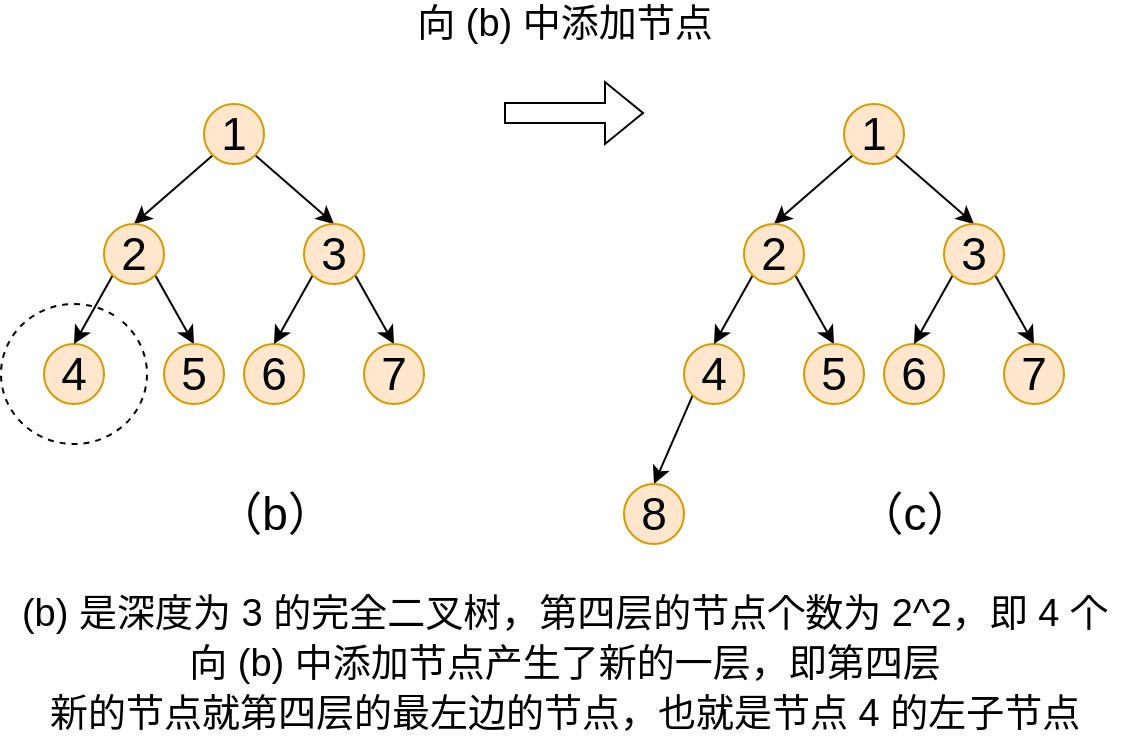 <mxfile version="17.4.2" type="device"><diagram id="kbJQvdcAMtIsA0Zv7RWg" name="Page-1"><mxGraphModel dx="731" dy="428" grid="1" gridSize="10" guides="1" tooltips="1" connect="1" arrows="1" fold="1" page="1" pageScale="1" pageWidth="827" pageHeight="1169" math="0" shadow="0"><root><mxCell id="0"/><mxCell id="1" parent="0"/><mxCell id="ruTWpbuWxqOeYm-0mU4z-1" style="rounded=0;orthogonalLoop=1;jettySize=auto;html=1;exitX=0;exitY=1;exitDx=0;exitDy=0;entryX=0.5;entryY=0;entryDx=0;entryDy=0;" edge="1" parent="1" source="ruTWpbuWxqOeYm-0mU4z-3" target="ruTWpbuWxqOeYm-0mU4z-8"><mxGeometry relative="1" as="geometry"><mxPoint x="130" y="290" as="targetPoint"/></mxGeometry></mxCell><mxCell id="ruTWpbuWxqOeYm-0mU4z-2" style="edgeStyle=none;rounded=0;orthogonalLoop=1;jettySize=auto;html=1;exitX=1;exitY=1;exitDx=0;exitDy=0;entryX=0.5;entryY=0;entryDx=0;entryDy=0;" edge="1" parent="1" source="ruTWpbuWxqOeYm-0mU4z-3" target="ruTWpbuWxqOeYm-0mU4z-11"><mxGeometry relative="1" as="geometry"/></mxCell><mxCell id="ruTWpbuWxqOeYm-0mU4z-3" value="1" style="ellipse;whiteSpace=wrap;html=1;aspect=fixed;fontSize=23;fontStyle=0;fillColor=#ffe6cc;strokeColor=#d79b00;" vertex="1" parent="1"><mxGeometry x="140" y="220" width="30" height="30" as="geometry"/></mxCell><mxCell id="ruTWpbuWxqOeYm-0mU4z-4" value="4" style="ellipse;whiteSpace=wrap;html=1;aspect=fixed;fontSize=23;fontStyle=0;fillColor=#ffe6cc;strokeColor=#d79b00;" vertex="1" parent="1"><mxGeometry x="60" y="340" width="30" height="30" as="geometry"/></mxCell><mxCell id="ruTWpbuWxqOeYm-0mU4z-5" value="6" style="ellipse;whiteSpace=wrap;html=1;aspect=fixed;fontSize=23;fontStyle=0;fillColor=#ffe6cc;strokeColor=#d79b00;" vertex="1" parent="1"><mxGeometry x="160" y="340" width="30" height="30" as="geometry"/></mxCell><mxCell id="ruTWpbuWxqOeYm-0mU4z-6" style="edgeStyle=none;rounded=0;orthogonalLoop=1;jettySize=auto;html=1;exitX=0;exitY=1;exitDx=0;exitDy=0;entryX=0.5;entryY=0;entryDx=0;entryDy=0;" edge="1" parent="1" source="ruTWpbuWxqOeYm-0mU4z-8" target="ruTWpbuWxqOeYm-0mU4z-4"><mxGeometry relative="1" as="geometry"/></mxCell><mxCell id="ruTWpbuWxqOeYm-0mU4z-7" style="edgeStyle=none;rounded=0;orthogonalLoop=1;jettySize=auto;html=1;exitX=1;exitY=1;exitDx=0;exitDy=0;entryX=0.5;entryY=0;entryDx=0;entryDy=0;" edge="1" parent="1" source="ruTWpbuWxqOeYm-0mU4z-8" target="ruTWpbuWxqOeYm-0mU4z-12"><mxGeometry relative="1" as="geometry"/></mxCell><mxCell id="ruTWpbuWxqOeYm-0mU4z-8" value="2" style="ellipse;whiteSpace=wrap;html=1;aspect=fixed;fontSize=23;fontStyle=0;fillColor=#ffe6cc;strokeColor=#d79b00;" vertex="1" parent="1"><mxGeometry x="90" y="280" width="30" height="30" as="geometry"/></mxCell><mxCell id="ruTWpbuWxqOeYm-0mU4z-9" style="edgeStyle=none;rounded=0;orthogonalLoop=1;jettySize=auto;html=1;exitX=0;exitY=1;exitDx=0;exitDy=0;entryX=0.5;entryY=0;entryDx=0;entryDy=0;" edge="1" parent="1" source="ruTWpbuWxqOeYm-0mU4z-11" target="ruTWpbuWxqOeYm-0mU4z-5"><mxGeometry relative="1" as="geometry"/></mxCell><mxCell id="ruTWpbuWxqOeYm-0mU4z-10" style="edgeStyle=none;rounded=0;orthogonalLoop=1;jettySize=auto;html=1;exitX=1;exitY=1;exitDx=0;exitDy=0;entryX=0.5;entryY=0;entryDx=0;entryDy=0;fontSize=23;" edge="1" parent="1" source="ruTWpbuWxqOeYm-0mU4z-11" target="ruTWpbuWxqOeYm-0mU4z-13"><mxGeometry relative="1" as="geometry"/></mxCell><mxCell id="ruTWpbuWxqOeYm-0mU4z-11" value="3" style="ellipse;whiteSpace=wrap;html=1;aspect=fixed;fontSize=23;fontStyle=0;fillColor=#ffe6cc;strokeColor=#d79b00;" vertex="1" parent="1"><mxGeometry x="190" y="280" width="30" height="30" as="geometry"/></mxCell><mxCell id="ruTWpbuWxqOeYm-0mU4z-12" value="5" style="ellipse;whiteSpace=wrap;html=1;aspect=fixed;fontSize=23;fontStyle=0;fillColor=#ffe6cc;strokeColor=#d79b00;" vertex="1" parent="1"><mxGeometry x="120" y="340" width="30" height="30" as="geometry"/></mxCell><mxCell id="ruTWpbuWxqOeYm-0mU4z-13" value="7" style="ellipse;whiteSpace=wrap;html=1;aspect=fixed;fontSize=23;fontStyle=0;fillColor=#ffe6cc;strokeColor=#d79b00;" vertex="1" parent="1"><mxGeometry x="220" y="340" width="30" height="30" as="geometry"/></mxCell><mxCell id="ruTWpbuWxqOeYm-0mU4z-14" value="（b）" style="text;html=1;resizable=0;autosize=1;align=center;verticalAlign=middle;points=[];fillColor=none;strokeColor=none;rounded=0;fontSize=23;" vertex="1" parent="1"><mxGeometry x="140" y="410" width="70" height="30" as="geometry"/></mxCell><mxCell id="ruTWpbuWxqOeYm-0mU4z-15" style="rounded=0;orthogonalLoop=1;jettySize=auto;html=1;exitX=0;exitY=1;exitDx=0;exitDy=0;entryX=0.5;entryY=0;entryDx=0;entryDy=0;" edge="1" parent="1" source="ruTWpbuWxqOeYm-0mU4z-17" target="ruTWpbuWxqOeYm-0mU4z-23"><mxGeometry relative="1" as="geometry"><mxPoint x="450" y="290" as="targetPoint"/></mxGeometry></mxCell><mxCell id="ruTWpbuWxqOeYm-0mU4z-16" style="edgeStyle=none;rounded=0;orthogonalLoop=1;jettySize=auto;html=1;exitX=1;exitY=1;exitDx=0;exitDy=0;entryX=0.5;entryY=0;entryDx=0;entryDy=0;" edge="1" parent="1" source="ruTWpbuWxqOeYm-0mU4z-17" target="ruTWpbuWxqOeYm-0mU4z-26"><mxGeometry relative="1" as="geometry"/></mxCell><mxCell id="ruTWpbuWxqOeYm-0mU4z-17" value="1" style="ellipse;whiteSpace=wrap;html=1;aspect=fixed;fontSize=23;fontStyle=0;fillColor=#ffe6cc;strokeColor=#d79b00;" vertex="1" parent="1"><mxGeometry x="460" y="220" width="30" height="30" as="geometry"/></mxCell><mxCell id="ruTWpbuWxqOeYm-0mU4z-18" style="edgeStyle=none;rounded=0;orthogonalLoop=1;jettySize=auto;html=1;exitX=0;exitY=1;exitDx=0;exitDy=0;entryX=0.5;entryY=0;entryDx=0;entryDy=0;fontSize=23;" edge="1" parent="1" source="ruTWpbuWxqOeYm-0mU4z-19" target="ruTWpbuWxqOeYm-0mU4z-29"><mxGeometry relative="1" as="geometry"/></mxCell><mxCell id="ruTWpbuWxqOeYm-0mU4z-19" value="4" style="ellipse;whiteSpace=wrap;html=1;aspect=fixed;fontSize=23;fontStyle=0;fillColor=#ffe6cc;strokeColor=#d79b00;" vertex="1" parent="1"><mxGeometry x="380" y="340" width="30" height="30" as="geometry"/></mxCell><mxCell id="ruTWpbuWxqOeYm-0mU4z-20" value="6" style="ellipse;whiteSpace=wrap;html=1;aspect=fixed;fontSize=23;fontStyle=0;fillColor=#ffe6cc;strokeColor=#d79b00;" vertex="1" parent="1"><mxGeometry x="480" y="340" width="30" height="30" as="geometry"/></mxCell><mxCell id="ruTWpbuWxqOeYm-0mU4z-21" style="edgeStyle=none;rounded=0;orthogonalLoop=1;jettySize=auto;html=1;exitX=0;exitY=1;exitDx=0;exitDy=0;entryX=0.5;entryY=0;entryDx=0;entryDy=0;" edge="1" parent="1" source="ruTWpbuWxqOeYm-0mU4z-23" target="ruTWpbuWxqOeYm-0mU4z-19"><mxGeometry relative="1" as="geometry"/></mxCell><mxCell id="ruTWpbuWxqOeYm-0mU4z-22" style="edgeStyle=none;rounded=0;orthogonalLoop=1;jettySize=auto;html=1;exitX=1;exitY=1;exitDx=0;exitDy=0;entryX=0.5;entryY=0;entryDx=0;entryDy=0;" edge="1" parent="1" source="ruTWpbuWxqOeYm-0mU4z-23" target="ruTWpbuWxqOeYm-0mU4z-27"><mxGeometry relative="1" as="geometry"/></mxCell><mxCell id="ruTWpbuWxqOeYm-0mU4z-23" value="2" style="ellipse;whiteSpace=wrap;html=1;aspect=fixed;fontSize=23;fontStyle=0;fillColor=#ffe6cc;strokeColor=#d79b00;" vertex="1" parent="1"><mxGeometry x="410" y="280" width="30" height="30" as="geometry"/></mxCell><mxCell id="ruTWpbuWxqOeYm-0mU4z-24" style="edgeStyle=none;rounded=0;orthogonalLoop=1;jettySize=auto;html=1;exitX=0;exitY=1;exitDx=0;exitDy=0;entryX=0.5;entryY=0;entryDx=0;entryDy=0;" edge="1" parent="1" source="ruTWpbuWxqOeYm-0mU4z-26" target="ruTWpbuWxqOeYm-0mU4z-20"><mxGeometry relative="1" as="geometry"/></mxCell><mxCell id="ruTWpbuWxqOeYm-0mU4z-25" style="edgeStyle=none;rounded=0;orthogonalLoop=1;jettySize=auto;html=1;exitX=1;exitY=1;exitDx=0;exitDy=0;entryX=0.5;entryY=0;entryDx=0;entryDy=0;fontSize=23;" edge="1" parent="1" source="ruTWpbuWxqOeYm-0mU4z-26" target="ruTWpbuWxqOeYm-0mU4z-28"><mxGeometry relative="1" as="geometry"/></mxCell><mxCell id="ruTWpbuWxqOeYm-0mU4z-26" value="3" style="ellipse;whiteSpace=wrap;html=1;aspect=fixed;fontSize=23;fontStyle=0;fillColor=#ffe6cc;strokeColor=#d79b00;" vertex="1" parent="1"><mxGeometry x="510" y="280" width="30" height="30" as="geometry"/></mxCell><mxCell id="ruTWpbuWxqOeYm-0mU4z-27" value="5" style="ellipse;whiteSpace=wrap;html=1;aspect=fixed;fontSize=23;fontStyle=0;fillColor=#ffe6cc;strokeColor=#d79b00;" vertex="1" parent="1"><mxGeometry x="440" y="340" width="30" height="30" as="geometry"/></mxCell><mxCell id="ruTWpbuWxqOeYm-0mU4z-28" value="7" style="ellipse;whiteSpace=wrap;html=1;aspect=fixed;fontSize=23;fontStyle=0;fillColor=#ffe6cc;strokeColor=#d79b00;" vertex="1" parent="1"><mxGeometry x="540" y="340" width="30" height="30" as="geometry"/></mxCell><mxCell id="ruTWpbuWxqOeYm-0mU4z-29" value="8" style="ellipse;whiteSpace=wrap;html=1;aspect=fixed;fontSize=23;fontStyle=0;fillColor=#ffe6cc;strokeColor=#d79b00;" vertex="1" parent="1"><mxGeometry x="350" y="410" width="30" height="30" as="geometry"/></mxCell><mxCell id="ruTWpbuWxqOeYm-0mU4z-30" value="（c）" style="text;html=1;resizable=0;autosize=1;align=center;verticalAlign=middle;points=[];fillColor=none;strokeColor=none;rounded=0;fontSize=23;" vertex="1" parent="1"><mxGeometry x="460" y="410" width="70" height="30" as="geometry"/></mxCell><mxCell id="ruTWpbuWxqOeYm-0mU4z-31" value="" style="shape=flexArrow;endArrow=classic;html=1;rounded=0;" edge="1" parent="1"><mxGeometry width="50" height="50" relative="1" as="geometry"><mxPoint x="290" y="224.5" as="sourcePoint"/><mxPoint x="360" y="224.5" as="targetPoint"/></mxGeometry></mxCell><mxCell id="ruTWpbuWxqOeYm-0mU4z-32" value="&lt;font style=&quot;font-size: 19px&quot;&gt;向 (b) 中添加节点&lt;/font&gt;" style="text;html=1;align=center;verticalAlign=middle;resizable=0;points=[];autosize=1;strokeColor=none;fillColor=none;" vertex="1" parent="1"><mxGeometry x="240" y="170" width="160" height="20" as="geometry"/></mxCell><mxCell id="ruTWpbuWxqOeYm-0mU4z-33" value="(b) 是深度为 3 的完全二叉树，第四层的节点个数为 2^2，即 4 个" style="text;html=1;align=center;verticalAlign=middle;resizable=0;points=[];autosize=1;strokeColor=none;fillColor=none;fontSize=19;" vertex="1" parent="1"><mxGeometry x="40" y="460" width="560" height="30" as="geometry"/></mxCell><mxCell id="ruTWpbuWxqOeYm-0mU4z-34" value="向 (b) 中添加节点产生了新的一层，即第四层" style="text;html=1;align=center;verticalAlign=middle;resizable=0;points=[];autosize=1;strokeColor=none;fillColor=none;fontSize=19;" vertex="1" parent="1"><mxGeometry x="125" y="485" width="390" height="30" as="geometry"/></mxCell><mxCell id="ruTWpbuWxqOeYm-0mU4z-35" value="" style="verticalLabelPosition=bottom;verticalAlign=top;html=1;shape=mxgraph.basic.arc;startAngle=0.116;endAngle=0.1;dashed=1;" vertex="1" parent="1"><mxGeometry x="38.5" y="320" width="73" height="70" as="geometry"/></mxCell><mxCell id="ruTWpbuWxqOeYm-0mU4z-36" value="新的节点就第四层的最左边的节点，也就是节点 4 的左子节点" style="text;html=1;align=center;verticalAlign=middle;resizable=0;points=[];autosize=1;strokeColor=none;fillColor=none;fontSize=19;" vertex="1" parent="1"><mxGeometry x="55" y="510" width="530" height="30" as="geometry"/></mxCell></root></mxGraphModel></diagram></mxfile>